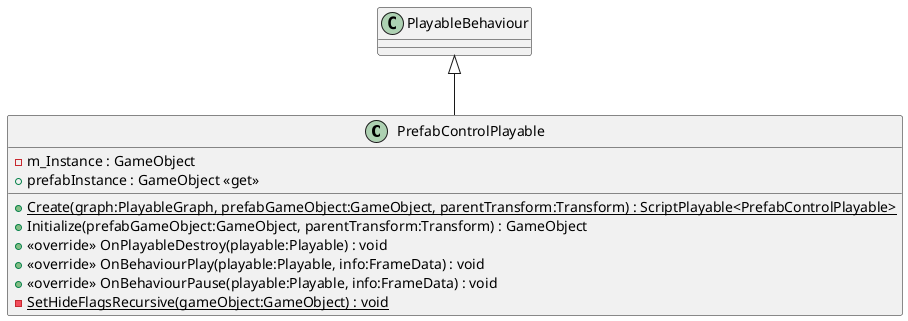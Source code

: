 @startuml
class PrefabControlPlayable {
    - m_Instance : GameObject
    + {static} Create(graph:PlayableGraph, prefabGameObject:GameObject, parentTransform:Transform) : ScriptPlayable<PrefabControlPlayable>
    + prefabInstance : GameObject <<get>>
    + Initialize(prefabGameObject:GameObject, parentTransform:Transform) : GameObject
    + <<override>> OnPlayableDestroy(playable:Playable) : void
    + <<override>> OnBehaviourPlay(playable:Playable, info:FrameData) : void
    + <<override>> OnBehaviourPause(playable:Playable, info:FrameData) : void
    {static} - SetHideFlagsRecursive(gameObject:GameObject) : void
}
PlayableBehaviour <|-- PrefabControlPlayable
@enduml
